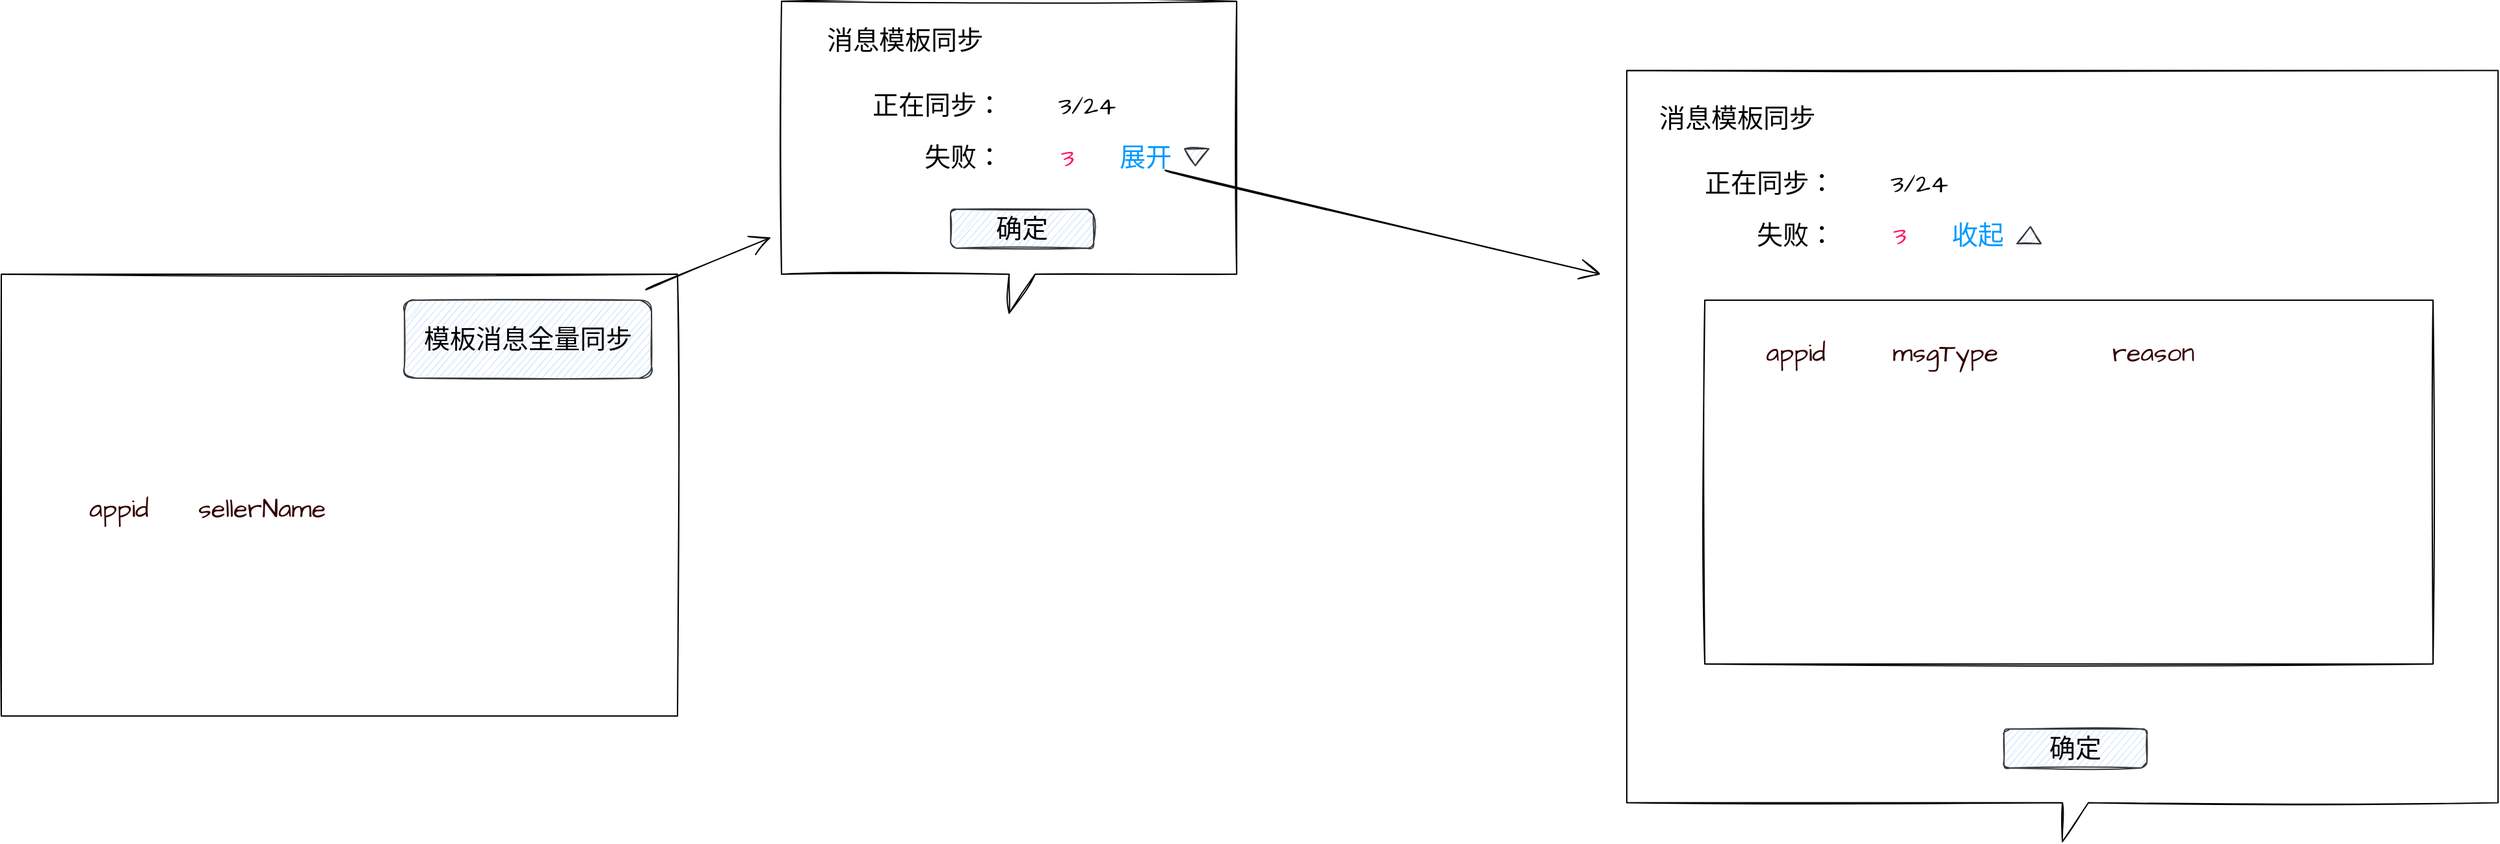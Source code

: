 <mxfile version="14.7.2" type="github">
  <diagram id="N9QNPK2ZGoTjoUVzR3Yn" name="第 1 页">
    <mxGraphModel dx="3609" dy="1810" grid="1" gridSize="10" guides="1" tooltips="1" connect="1" arrows="1" fold="1" page="1" pageScale="1" pageWidth="2339" pageHeight="3300" math="0" shadow="0">
      <root>
        <mxCell id="0" />
        <mxCell id="1" parent="0" />
        <mxCell id="HmfWoQeyqvkaxTlIWL6i-4" value="" style="rounded=0;whiteSpace=wrap;html=1;sketch=1;hachureGap=4;pointerEvents=0;fontFamily=Architects Daughter;fontSource=https%3A%2F%2Ffonts.googleapis.com%2Fcss%3Ffamily%3DArchitects%2BDaughter;fontSize=20;" vertex="1" parent="1">
          <mxGeometry x="280" y="540" width="520" height="340" as="geometry" />
        </mxCell>
        <mxCell id="HmfWoQeyqvkaxTlIWL6i-5" value="模板消息全量同步" style="rounded=1;whiteSpace=wrap;html=1;sketch=1;hachureGap=4;pointerEvents=0;fontFamily=Architects Daughter;fontSource=https%3A%2F%2Ffonts.googleapis.com%2Fcss%3Ffamily%3DArchitects%2BDaughter;fontSize=20;fillColor=#cce5ff;strokeColor=#36393d;" vertex="1" parent="1">
          <mxGeometry x="590" y="560" width="190" height="60" as="geometry" />
        </mxCell>
        <mxCell id="HmfWoQeyqvkaxTlIWL6i-6" value="" style="edgeStyle=none;curved=1;rounded=0;sketch=1;orthogonalLoop=1;jettySize=auto;html=1;endArrow=open;sourcePerimeterSpacing=8;targetPerimeterSpacing=8;fontSize=16;fontFamily=Architects Daughter;fontSource=https%3A%2F%2Ffonts.googleapis.com%2Fcss%3Ffamily%3DArchitects%2BDaughter;startSize=14;endSize=14;" edge="1" parent="1" source="HmfWoQeyqvkaxTlIWL6i-5" target="HmfWoQeyqvkaxTlIWL6i-7">
          <mxGeometry width="120" relative="1" as="geometry">
            <mxPoint x="1290" y="630" as="sourcePoint" />
            <mxPoint x="930" y="590" as="targetPoint" />
            <Array as="points" />
          </mxGeometry>
        </mxCell>
        <mxCell id="HmfWoQeyqvkaxTlIWL6i-7" value="" style="shape=callout;whiteSpace=wrap;html=1;perimeter=calloutPerimeter;sketch=1;hachureGap=4;pointerEvents=0;fontFamily=Architects Daughter;fontSource=https%3A%2F%2Ffonts.googleapis.com%2Fcss%3Ffamily%3DArchitects%2BDaughter;fontSize=20;" vertex="1" parent="1">
          <mxGeometry x="880" y="330" width="350" height="240" as="geometry" />
        </mxCell>
        <mxCell id="HmfWoQeyqvkaxTlIWL6i-8" value="消息模板同步" style="text;html=1;strokeColor=none;fillColor=none;align=center;verticalAlign=middle;whiteSpace=wrap;rounded=0;sketch=1;hachureGap=4;pointerEvents=0;fontFamily=Architects Daughter;fontSource=https%3A%2F%2Ffonts.googleapis.com%2Fcss%3Ffamily%3DArchitects%2BDaughter;fontSize=20;" vertex="1" parent="1">
          <mxGeometry x="900" y="350" width="150" height="20" as="geometry" />
        </mxCell>
        <mxCell id="HmfWoQeyqvkaxTlIWL6i-9" value="正在同步：" style="text;html=1;strokeColor=none;fillColor=none;align=center;verticalAlign=middle;whiteSpace=wrap;rounded=0;sketch=1;hachureGap=4;pointerEvents=0;fontFamily=Architects Daughter;fontSource=https%3A%2F%2Ffonts.googleapis.com%2Fcss%3Ffamily%3DArchitects%2BDaughter;fontSize=20;" vertex="1" parent="1">
          <mxGeometry x="940" y="400" width="120" height="20" as="geometry" />
        </mxCell>
        <mxCell id="HmfWoQeyqvkaxTlIWL6i-10" value="3/24" style="text;html=1;strokeColor=none;fillColor=none;align=center;verticalAlign=middle;whiteSpace=wrap;rounded=0;sketch=1;hachureGap=4;pointerEvents=0;fontFamily=Architects Daughter;fontSource=https%3A%2F%2Ffonts.googleapis.com%2Fcss%3Ffamily%3DArchitects%2BDaughter;fontSize=20;" vertex="1" parent="1">
          <mxGeometry x="1080" y="400" width="70" height="20" as="geometry" />
        </mxCell>
        <mxCell id="HmfWoQeyqvkaxTlIWL6i-11" value="失败：" style="text;html=1;strokeColor=none;fillColor=none;align=center;verticalAlign=middle;whiteSpace=wrap;rounded=0;sketch=1;hachureGap=4;pointerEvents=0;fontFamily=Architects Daughter;fontSource=https%3A%2F%2Ffonts.googleapis.com%2Fcss%3Ffamily%3DArchitects%2BDaughter;fontSize=20;" vertex="1" parent="1">
          <mxGeometry x="980" y="440" width="80" height="20" as="geometry" />
        </mxCell>
        <mxCell id="HmfWoQeyqvkaxTlIWL6i-12" value="3" style="text;html=1;strokeColor=none;fillColor=none;align=center;verticalAlign=middle;whiteSpace=wrap;rounded=0;sketch=1;hachureGap=4;pointerEvents=0;fontFamily=Architects Daughter;fontSource=https%3A%2F%2Ffonts.googleapis.com%2Fcss%3Ffamily%3DArchitects%2BDaughter;fontSize=20;fontColor=#FF1463;" vertex="1" parent="1">
          <mxGeometry x="1080" y="440" width="40" height="20" as="geometry" />
        </mxCell>
        <mxCell id="HmfWoQeyqvkaxTlIWL6i-13" value="确定" style="rounded=1;whiteSpace=wrap;html=1;sketch=1;hachureGap=4;pointerEvents=0;fontFamily=Architects Daughter;fontSource=https%3A%2F%2Ffonts.googleapis.com%2Fcss%3Ffamily%3DArchitects%2BDaughter;fontSize=20;fillColor=#cce5ff;strokeColor=#36393d;" vertex="1" parent="1">
          <mxGeometry x="1010" y="490" width="110" height="30" as="geometry" />
        </mxCell>
        <mxCell id="HmfWoQeyqvkaxTlIWL6i-15" value="展开" style="text;html=1;strokeColor=none;fillColor=none;align=center;verticalAlign=middle;whiteSpace=wrap;rounded=0;sketch=1;hachureGap=4;pointerEvents=0;fontFamily=Architects Daughter;fontSource=https%3A%2F%2Ffonts.googleapis.com%2Fcss%3Ffamily%3DArchitects%2BDaughter;fontSize=20;fontColor=#0099FF;" vertex="1" parent="1">
          <mxGeometry x="1130" y="440" width="60" height="20" as="geometry" />
        </mxCell>
        <mxCell id="HmfWoQeyqvkaxTlIWL6i-16" value="" style="verticalLabelPosition=bottom;verticalAlign=top;html=1;shape=mxgraph.basic.acute_triangle;dx=0.56;sketch=1;hachureGap=4;pointerEvents=0;fontFamily=Architects Daughter;fontSource=https%3A%2F%2Ffonts.googleapis.com%2Fcss%3Ffamily%3DArchitects%2BDaughter;fontSize=20;rotation=-180;fillColor=#cce5ff;strokeColor=#36393d;" vertex="1" parent="1">
          <mxGeometry x="1190" y="443.5" width="18.57" height="13" as="geometry" />
        </mxCell>
        <mxCell id="HmfWoQeyqvkaxTlIWL6i-17" value="" style="edgeStyle=none;curved=1;rounded=0;sketch=1;orthogonalLoop=1;jettySize=auto;html=1;endArrow=open;sourcePerimeterSpacing=8;targetPerimeterSpacing=8;fontSize=16;fontFamily=Architects Daughter;fontSource=https%3A%2F%2Ffonts.googleapis.com%2Fcss%3Ffamily%3DArchitects%2BDaughter;startSize=14;endSize=14;fontColor=#0099FF;exitX=0.75;exitY=1;exitDx=0;exitDy=0;" edge="1" parent="1" source="HmfWoQeyqvkaxTlIWL6i-15">
          <mxGeometry width="120" relative="1" as="geometry">
            <mxPoint x="1390" y="540" as="sourcePoint" />
            <mxPoint x="1510" y="540" as="targetPoint" />
            <Array as="points" />
          </mxGeometry>
        </mxCell>
        <mxCell id="HmfWoQeyqvkaxTlIWL6i-18" value="" style="shape=callout;whiteSpace=wrap;html=1;perimeter=calloutPerimeter;sketch=1;hachureGap=4;pointerEvents=0;fontFamily=Architects Daughter;fontSource=https%3A%2F%2Ffonts.googleapis.com%2Fcss%3Ffamily%3DArchitects%2BDaughter;fontSize=20;" vertex="1" parent="1">
          <mxGeometry x="1530" y="383.25" width="670" height="593.5" as="geometry" />
        </mxCell>
        <mxCell id="HmfWoQeyqvkaxTlIWL6i-19" value="确定" style="rounded=1;whiteSpace=wrap;html=1;sketch=1;hachureGap=4;pointerEvents=0;fontFamily=Architects Daughter;fontSource=https%3A%2F%2Ffonts.googleapis.com%2Fcss%3Ffamily%3DArchitects%2BDaughter;fontSize=20;fillColor=#cce5ff;strokeColor=#36393d;" vertex="1" parent="1">
          <mxGeometry x="1820" y="890" width="110" height="30" as="geometry" />
        </mxCell>
        <mxCell id="HmfWoQeyqvkaxTlIWL6i-20" value="消息模板同步" style="text;html=1;strokeColor=none;fillColor=none;align=center;verticalAlign=middle;whiteSpace=wrap;rounded=0;sketch=1;hachureGap=4;pointerEvents=0;fontFamily=Architects Daughter;fontSource=https%3A%2F%2Ffonts.googleapis.com%2Fcss%3Ffamily%3DArchitects%2BDaughter;fontSize=20;" vertex="1" parent="1">
          <mxGeometry x="1540" y="410" width="150" height="20" as="geometry" />
        </mxCell>
        <mxCell id="HmfWoQeyqvkaxTlIWL6i-21" value="正在同步：" style="text;html=1;strokeColor=none;fillColor=none;align=center;verticalAlign=middle;whiteSpace=wrap;rounded=0;sketch=1;hachureGap=4;pointerEvents=0;fontFamily=Architects Daughter;fontSource=https%3A%2F%2Ffonts.googleapis.com%2Fcss%3Ffamily%3DArchitects%2BDaughter;fontSize=20;" vertex="1" parent="1">
          <mxGeometry x="1580" y="460" width="120" height="20" as="geometry" />
        </mxCell>
        <mxCell id="HmfWoQeyqvkaxTlIWL6i-22" value="3/24" style="text;html=1;strokeColor=none;fillColor=none;align=center;verticalAlign=middle;whiteSpace=wrap;rounded=0;sketch=1;hachureGap=4;pointerEvents=0;fontFamily=Architects Daughter;fontSource=https%3A%2F%2Ffonts.googleapis.com%2Fcss%3Ffamily%3DArchitects%2BDaughter;fontSize=20;" vertex="1" parent="1">
          <mxGeometry x="1720" y="460" width="70" height="20" as="geometry" />
        </mxCell>
        <mxCell id="HmfWoQeyqvkaxTlIWL6i-23" value="失败：" style="text;html=1;strokeColor=none;fillColor=none;align=center;verticalAlign=middle;whiteSpace=wrap;rounded=0;sketch=1;hachureGap=4;pointerEvents=0;fontFamily=Architects Daughter;fontSource=https%3A%2F%2Ffonts.googleapis.com%2Fcss%3Ffamily%3DArchitects%2BDaughter;fontSize=20;" vertex="1" parent="1">
          <mxGeometry x="1620" y="500" width="80" height="20" as="geometry" />
        </mxCell>
        <mxCell id="HmfWoQeyqvkaxTlIWL6i-24" value="3" style="text;html=1;strokeColor=none;fillColor=none;align=center;verticalAlign=middle;whiteSpace=wrap;rounded=0;sketch=1;hachureGap=4;pointerEvents=0;fontFamily=Architects Daughter;fontSource=https%3A%2F%2Ffonts.googleapis.com%2Fcss%3Ffamily%3DArchitects%2BDaughter;fontSize=20;fontColor=#FF1463;" vertex="1" parent="1">
          <mxGeometry x="1720" y="500" width="40" height="20" as="geometry" />
        </mxCell>
        <mxCell id="HmfWoQeyqvkaxTlIWL6i-25" value="收起" style="text;html=1;strokeColor=none;fillColor=none;align=center;verticalAlign=middle;whiteSpace=wrap;rounded=0;sketch=1;hachureGap=4;pointerEvents=0;fontFamily=Architects Daughter;fontSource=https%3A%2F%2Ffonts.googleapis.com%2Fcss%3Ffamily%3DArchitects%2BDaughter;fontSize=20;fontColor=#0099FF;" vertex="1" parent="1">
          <mxGeometry x="1770" y="500" width="60" height="20" as="geometry" />
        </mxCell>
        <mxCell id="HmfWoQeyqvkaxTlIWL6i-26" value="" style="verticalLabelPosition=bottom;verticalAlign=top;html=1;shape=mxgraph.basic.acute_triangle;dx=0.56;sketch=1;hachureGap=4;pointerEvents=0;fontFamily=Architects Daughter;fontSource=https%3A%2F%2Ffonts.googleapis.com%2Fcss%3Ffamily%3DArchitects%2BDaughter;fontSize=20;rotation=0;fillColor=#cce5ff;strokeColor=#36393d;" vertex="1" parent="1">
          <mxGeometry x="1830" y="503.5" width="18.57" height="13" as="geometry" />
        </mxCell>
        <mxCell id="HmfWoQeyqvkaxTlIWL6i-27" value="" style="rounded=0;whiteSpace=wrap;html=1;sketch=1;hachureGap=4;pointerEvents=0;fontFamily=Architects Daughter;fontSource=https%3A%2F%2Ffonts.googleapis.com%2Fcss%3Ffamily%3DArchitects%2BDaughter;fontSize=20;fontColor=#0099FF;" vertex="1" parent="1">
          <mxGeometry x="1590" y="560" width="560" height="280" as="geometry" />
        </mxCell>
        <mxCell id="HmfWoQeyqvkaxTlIWL6i-28" value="appid" style="text;html=1;strokeColor=none;fillColor=none;align=center;verticalAlign=middle;whiteSpace=wrap;rounded=0;sketch=1;hachureGap=4;pointerEvents=0;fontFamily=Architects Daughter;fontSource=https%3A%2F%2Ffonts.googleapis.com%2Fcss%3Ffamily%3DArchitects%2BDaughter;fontSize=20;fontColor=#330000;" vertex="1" parent="1">
          <mxGeometry x="1640" y="590" width="40" height="20" as="geometry" />
        </mxCell>
        <mxCell id="HmfWoQeyqvkaxTlIWL6i-29" value="msgType" style="text;html=1;strokeColor=none;fillColor=none;align=center;verticalAlign=middle;whiteSpace=wrap;rounded=0;sketch=1;hachureGap=4;pointerEvents=0;fontFamily=Architects Daughter;fontSource=https%3A%2F%2Ffonts.googleapis.com%2Fcss%3Ffamily%3DArchitects%2BDaughter;fontSize=20;fontColor=#330000;" vertex="1" parent="1">
          <mxGeometry x="1730" y="590" width="90" height="20" as="geometry" />
        </mxCell>
        <mxCell id="HmfWoQeyqvkaxTlIWL6i-30" value="reason" style="text;html=1;strokeColor=none;fillColor=none;align=center;verticalAlign=middle;whiteSpace=wrap;rounded=0;sketch=1;hachureGap=4;pointerEvents=0;fontFamily=Architects Daughter;fontSource=https%3A%2F%2Ffonts.googleapis.com%2Fcss%3Ffamily%3DArchitects%2BDaughter;fontSize=20;fontColor=#330000;" vertex="1" parent="1">
          <mxGeometry x="1890" y="590" width="90" height="20" as="geometry" />
        </mxCell>
        <mxCell id="HmfWoQeyqvkaxTlIWL6i-31" value="appid" style="text;html=1;align=center;verticalAlign=middle;resizable=0;points=[];autosize=1;strokeColor=none;sketch=1;hachureGap=4;pointerEvents=0;fontFamily=Architects Daughter;fontSource=https%3A%2F%2Ffonts.googleapis.com%2Fcss%3Ffamily%3DArchitects%2BDaughter;fontSize=20;fontColor=#330000;" vertex="1" parent="1">
          <mxGeometry x="340" y="705" width="60" height="30" as="geometry" />
        </mxCell>
        <mxCell id="HmfWoQeyqvkaxTlIWL6i-32" value="sellerName" style="text;html=1;align=center;verticalAlign=middle;resizable=0;points=[];autosize=1;strokeColor=none;sketch=1;hachureGap=4;pointerEvents=0;fontFamily=Architects Daughter;fontSource=https%3A%2F%2Ffonts.googleapis.com%2Fcss%3Ffamily%3DArchitects%2BDaughter;fontSize=20;fontColor=#330000;" vertex="1" parent="1">
          <mxGeometry x="425" y="705" width="110" height="30" as="geometry" />
        </mxCell>
      </root>
    </mxGraphModel>
  </diagram>
</mxfile>
